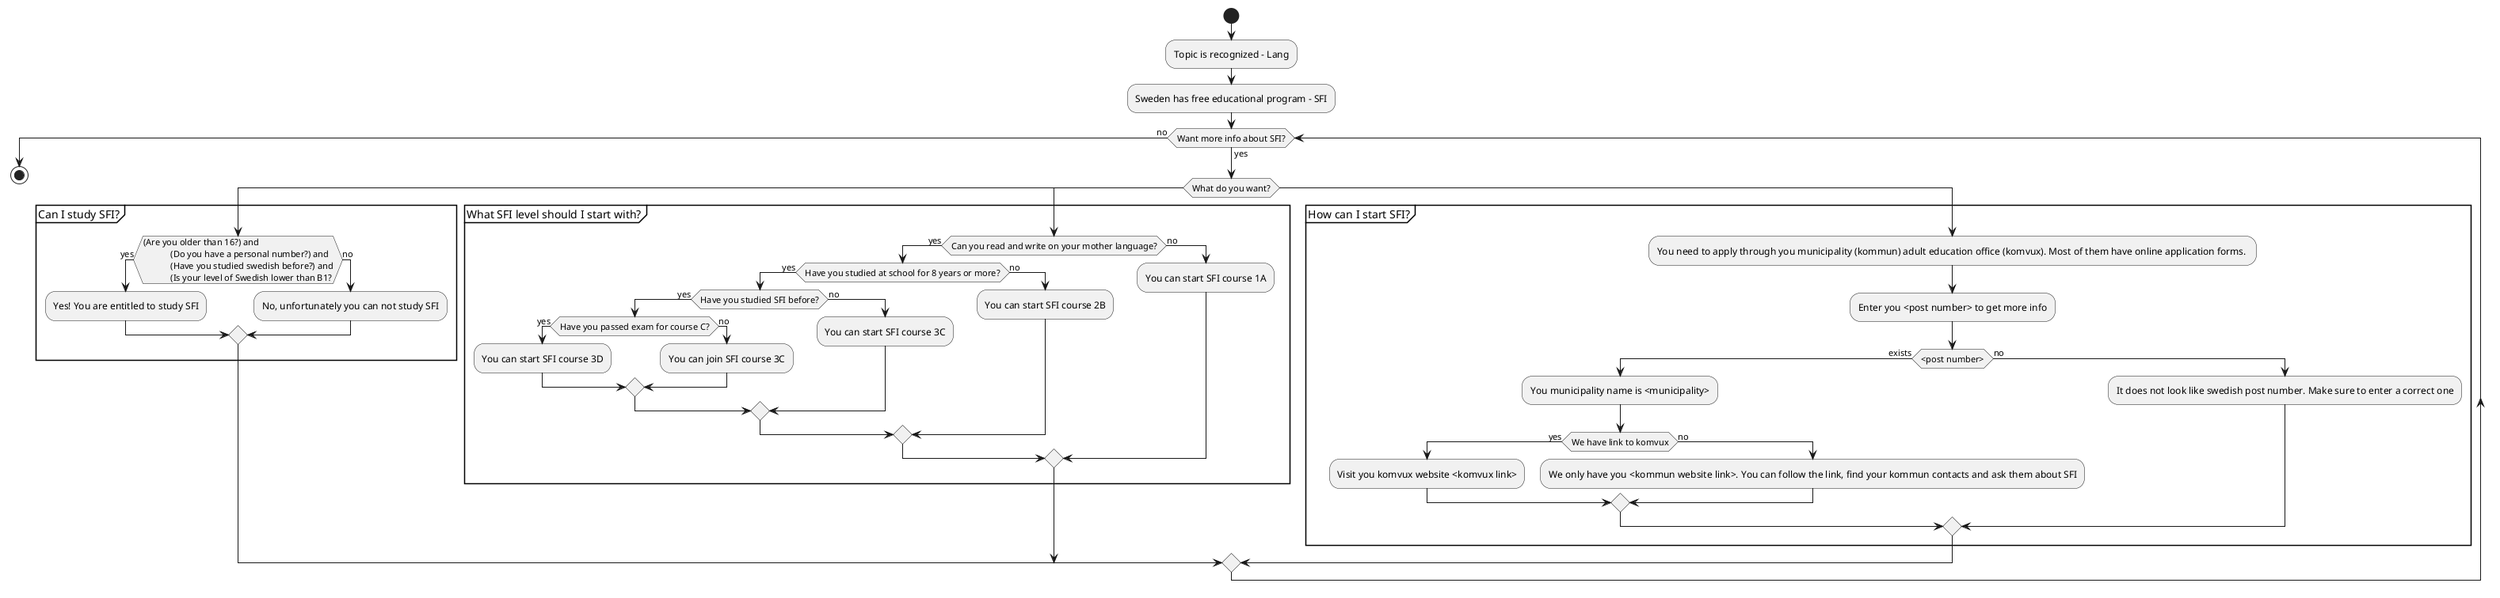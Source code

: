 
@startuml

start
:Topic is recognized - Lang;
:Sweden has free educational program - SFI;
while (Want more info about SFI?) is (yes)
    switch (What do you want?)
    case ()
        group Can I study SFI?
            if ((Are you older than 16?) and
            (Do you have a personal number?) and
            (Have you studied swedish before?) and
            (Is your level of Swedish lower than B1?) then (yes)
                :Yes! You are entitled to study SFI;
            else (no)
                :No, unfortunately you can not study SFI;
            endif
        end group
    case ()
        group What SFI level should I start with?
            if (Can you read and write on your mother language?) then (yes)
                if (Have you studied at school for 8 years or more?) then (yes)
                    if (Have you studied SFI before?) then (yes)
                        if (Have you passed exam for course C?) then (yes)
                            :You can start SFI course 3D;
                        else (no)
                            :You can join SFI course 3C;
                        endif
                    else (no)
                        :You can start SFI course 3C;
                    endif
                else (no)
                    :You can start SFI course 2B;
                endif
            else (no)
                :You can start SFI course 1A;
            endif
        end group

    case ()
        group How can I start SFI?
            :You need to apply through you municipality (kommun) adult education office (komvux). Most of them have online application forms. ;
            :Enter you <post number> to get more info;
            if (<post number>) then (exists)
                :You municipality name is <municipality>;
                if (We have link to komvux) then (yes)
                    :Visit you komvux website <komvux link>;
                else (no)
                    :We only have you <kommun website link>. You can follow the link, find your kommun contacts and ask them about SFI;
                endif
            else (no)
                :It does not look like swedish post number. Make sure to enter a correct one;
            endif
        end group
    endswitch
endwhile (no)
stop
@enduml

